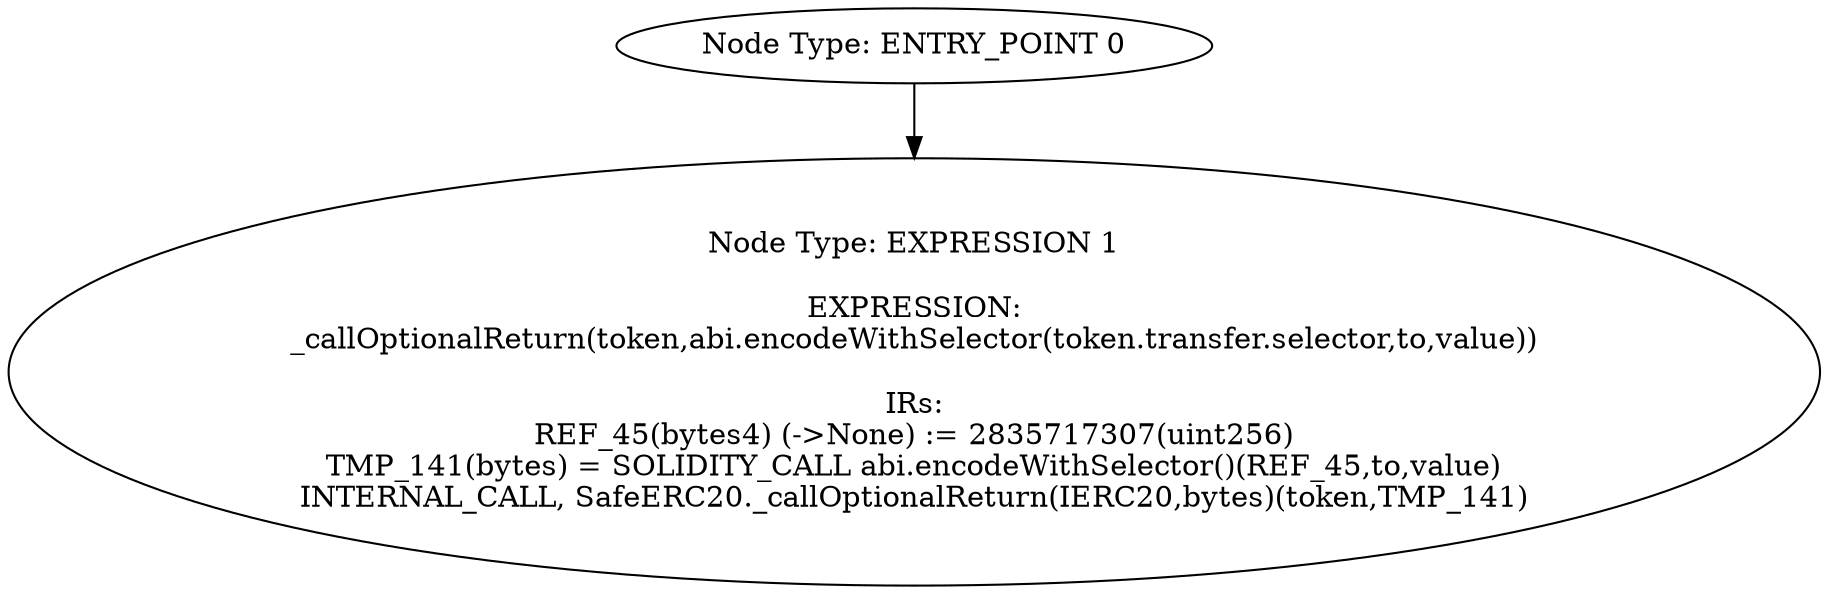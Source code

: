 digraph{
0[label="Node Type: ENTRY_POINT 0
"];
0->1;
1[label="Node Type: EXPRESSION 1

EXPRESSION:
_callOptionalReturn(token,abi.encodeWithSelector(token.transfer.selector,to,value))

IRs:
REF_45(bytes4) (->None) := 2835717307(uint256)
TMP_141(bytes) = SOLIDITY_CALL abi.encodeWithSelector()(REF_45,to,value)
INTERNAL_CALL, SafeERC20._callOptionalReturn(IERC20,bytes)(token,TMP_141)"];
}
